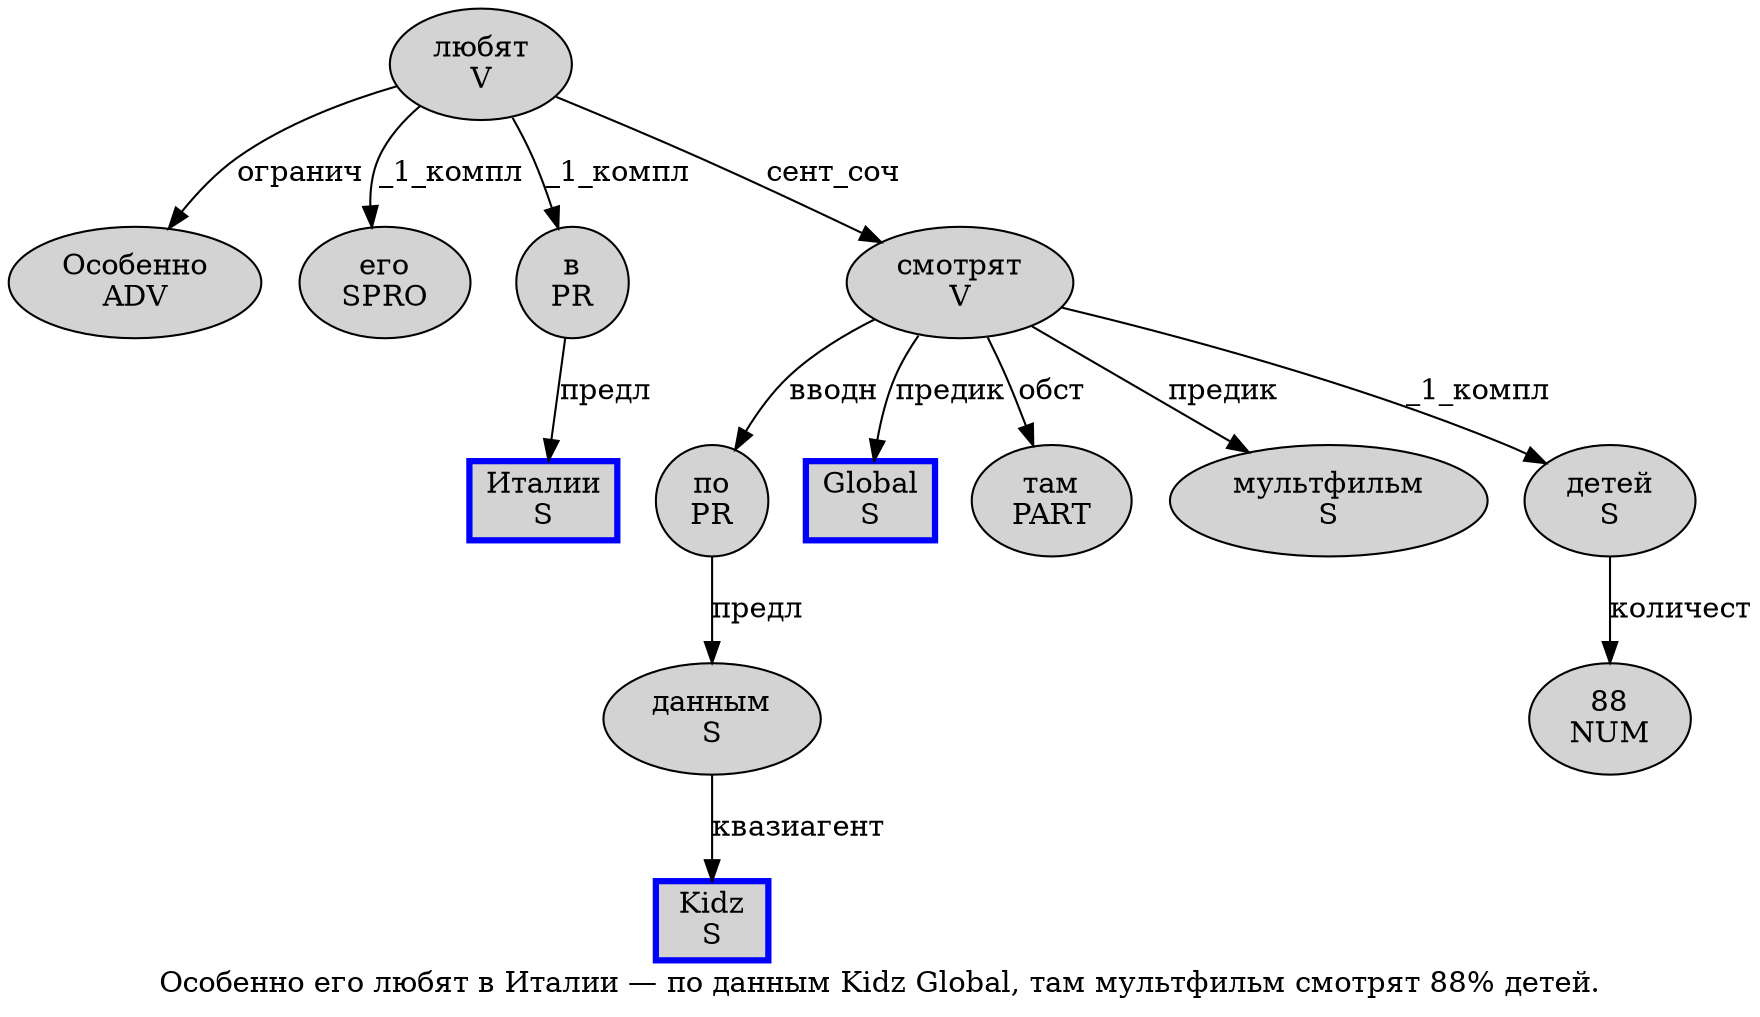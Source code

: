 digraph SENTENCE_1387 {
	graph [label="Особенно его любят в Италии — по данным Kidz Global, там мультфильм смотрят 88% детей."]
	node [style=filled]
		0 [label="Особенно
ADV" color="" fillcolor=lightgray penwidth=1 shape=ellipse]
		1 [label="его
SPRO" color="" fillcolor=lightgray penwidth=1 shape=ellipse]
		2 [label="любят
V" color="" fillcolor=lightgray penwidth=1 shape=ellipse]
		3 [label="в
PR" color="" fillcolor=lightgray penwidth=1 shape=ellipse]
		4 [label="Италии
S" color=blue fillcolor=lightgray penwidth=3 shape=box]
		6 [label="по
PR" color="" fillcolor=lightgray penwidth=1 shape=ellipse]
		7 [label="данным
S" color="" fillcolor=lightgray penwidth=1 shape=ellipse]
		8 [label="Kidz
S" color=blue fillcolor=lightgray penwidth=3 shape=box]
		9 [label="Global
S" color=blue fillcolor=lightgray penwidth=3 shape=box]
		11 [label="там
PART" color="" fillcolor=lightgray penwidth=1 shape=ellipse]
		12 [label="мультфильм
S" color="" fillcolor=lightgray penwidth=1 shape=ellipse]
		13 [label="смотрят
V" color="" fillcolor=lightgray penwidth=1 shape=ellipse]
		14 [label="88
NUM" color="" fillcolor=lightgray penwidth=1 shape=ellipse]
		16 [label="детей
S" color="" fillcolor=lightgray penwidth=1 shape=ellipse]
			13 -> 6 [label="вводн"]
			13 -> 9 [label="предик"]
			13 -> 11 [label="обст"]
			13 -> 12 [label="предик"]
			13 -> 16 [label="_1_компл"]
			6 -> 7 [label="предл"]
			3 -> 4 [label="предл"]
			2 -> 0 [label="огранич"]
			2 -> 1 [label="_1_компл"]
			2 -> 3 [label="_1_компл"]
			2 -> 13 [label="сент_соч"]
			7 -> 8 [label="квазиагент"]
			16 -> 14 [label="количест"]
}